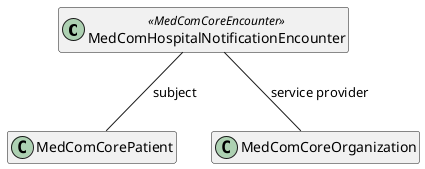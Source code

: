 @startuml HospitalNotificationEncounter

hide empty members

class "MedComHospitalNotificationEncounter" as encounter <<MedComCoreEncounter>>
class "MedComCorePatient" as patient
class "MedComCoreOrganization" as serviceProvider

encounter -- patient : "subject"
encounter -- serviceProvider : "service provider"



@enduml
